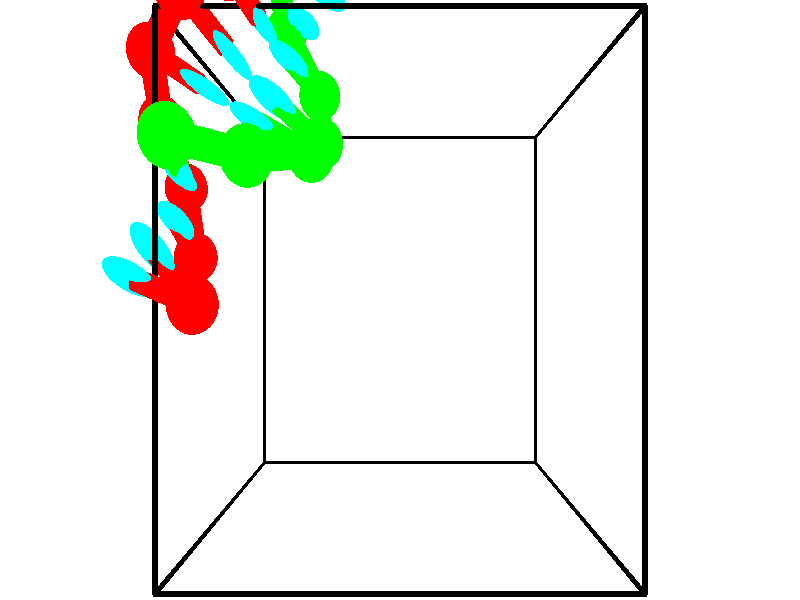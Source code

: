 // switches for output
#declare DRAW_BASES = 1; // possible values are 0, 1; only relevant for DNA ribbons
#declare DRAW_BASES_TYPE = 3; // possible values are 1, 2, 3; only relevant for DNA ribbons
#declare DRAW_FOG = 0; // set to 1 to enable fog

#include "colors.inc"

#include "transforms.inc"
background { rgb <1, 1, 1>}

#default {
   normal{
       ripples 0.25
       frequency 0.20
       turbulence 0.2
       lambda 5
   }
	finish {
		phong 0.1
		phong_size 40.
	}
}

// original window dimensions: 1024x640


// camera settings

camera {
	sky <-0, 1, 0>
	up <-0, 1, 0>
	right 1.6 * <1, 0, 0>
	location <2.5, 2.5, 11.1562>
	look_at <2.5, 2.5, 2.5>
	direction <0, 0, -8.6562>
	angle 67.0682
}


# declare cpy_camera_pos = <2.5, 2.5, 11.1562>;
# if (DRAW_FOG = 1)
fog {
	fog_type 2
	up vnormalize(cpy_camera_pos)
	color rgbt<1,1,1,0.3>
	distance 1e-5
	fog_alt 3e-3
	fog_offset 4
}
# end


// LIGHTS

# declare lum = 6;
global_settings {
	ambient_light rgb lum * <0.05, 0.05, 0.05>
	max_trace_level 15
}# declare cpy_direct_light_amount = 0.25;
light_source
{	1000 * <-1, -1, 1>,
	rgb lum * cpy_direct_light_amount
	parallel
}

light_source
{	1000 * <1, 1, -1>,
	rgb lum * cpy_direct_light_amount
	parallel
}

// strand 0

// nucleotide -1

// particle -1
sphere {
	<0.429002, 2.460351, 5.128552> 0.250000
	pigment { color rgbt <1,0,0,0> }
	no_shadow
}
cylinder {
	<0.053417, 2.594023, 5.095881>,  <-0.171934, 2.674226, 5.076278>, 0.100000
	pigment { color rgbt <1,0,0,0> }
	no_shadow
}
cylinder {
	<0.053417, 2.594023, 5.095881>,  <0.429002, 2.460351, 5.128552>, 0.100000
	pigment { color rgbt <1,0,0,0> }
	no_shadow
}

// particle -1
sphere {
	<0.053417, 2.594023, 5.095881> 0.100000
	pigment { color rgbt <1,0,0,0> }
	no_shadow
}
sphere {
	0, 1
	scale<0.080000,0.200000,0.300000>
	matrix <0.308907, 0.714529, -0.627713,
		-0.151408, -0.614631, -0.774148,
		-0.938963, 0.334181, -0.081678,
		-0.228272, 2.694277, 5.071377>
	pigment { color rgbt <0,1,1,0> }
	no_shadow
}
cylinder {
	<0.165233, 2.457410, 4.367296>,  <0.429003, 2.460351, 5.128552>, 0.130000
	pigment { color rgbt <1,0,0,0> }
	no_shadow
}

// nucleotide -1

// particle -1
sphere {
	<0.165233, 2.457410, 4.367296> 0.250000
	pigment { color rgbt <1,0,0,0> }
	no_shadow
}
cylinder {
	<0.005057, 2.738388, 4.602657>,  <-0.091048, 2.906975, 4.743874>, 0.100000
	pigment { color rgbt <1,0,0,0> }
	no_shadow
}
cylinder {
	<0.005057, 2.738388, 4.602657>,  <0.165233, 2.457410, 4.367296>, 0.100000
	pigment { color rgbt <1,0,0,0> }
	no_shadow
}

// particle -1
sphere {
	<0.005057, 2.738388, 4.602657> 0.100000
	pigment { color rgbt <1,0,0,0> }
	no_shadow
}
sphere {
	0, 1
	scale<0.080000,0.200000,0.300000>
	matrix <0.304989, 0.707695, -0.637298,
		-0.864078, -0.075741, -0.497627,
		-0.400438, 0.702446, 0.588404,
		-0.115074, 2.949122, 4.779179>
	pigment { color rgbt <0,1,1,0> }
	no_shadow
}
cylinder {
	<0.035377, 2.929873, 3.862662>,  <0.165233, 2.457410, 4.367296>, 0.130000
	pigment { color rgbt <1,0,0,0> }
	no_shadow
}

// nucleotide -1

// particle -1
sphere {
	<0.035377, 2.929873, 3.862662> 0.250000
	pigment { color rgbt <1,0,0,0> }
	no_shadow
}
cylinder {
	<0.031601, 3.099195, 4.225037>,  <0.029335, 3.200789, 4.442461>, 0.100000
	pigment { color rgbt <1,0,0,0> }
	no_shadow
}
cylinder {
	<0.031601, 3.099195, 4.225037>,  <0.035377, 2.929873, 3.862662>, 0.100000
	pigment { color rgbt <1,0,0,0> }
	no_shadow
}

// particle -1
sphere {
	<0.031601, 3.099195, 4.225037> 0.100000
	pigment { color rgbt <1,0,0,0> }
	no_shadow
}
sphere {
	0, 1
	scale<0.080000,0.200000,0.300000>
	matrix <0.360807, 0.846387, -0.391722,
		-0.932593, 0.323171, -0.160722,
		-0.009440, 0.423307, 0.905937,
		0.028769, 3.226187, 4.496818>
	pigment { color rgbt <0,1,1,0> }
	no_shadow
}
cylinder {
	<-0.125230, 3.645668, 3.734236>,  <0.035377, 2.929873, 3.862662>, 0.130000
	pigment { color rgbt <1,0,0,0> }
	no_shadow
}

// nucleotide -1

// particle -1
sphere {
	<-0.125230, 3.645668, 3.734236> 0.250000
	pigment { color rgbt <1,0,0,0> }
	no_shadow
}
cylinder {
	<-0.025058, 3.649982, 4.121466>,  <0.035045, 3.652571, 4.353804>, 0.100000
	pigment { color rgbt <1,0,0,0> }
	no_shadow
}
cylinder {
	<-0.025058, 3.649982, 4.121466>,  <-0.125230, 3.645668, 3.734236>, 0.100000
	pigment { color rgbt <1,0,0,0> }
	no_shadow
}

// particle -1
sphere {
	<-0.025058, 3.649982, 4.121466> 0.100000
	pigment { color rgbt <1,0,0,0> }
	no_shadow
}
sphere {
	0, 1
	scale<0.080000,0.200000,0.300000>
	matrix <0.505090, 0.851612, -0.140150,
		-0.825936, 0.524062, 0.207820,
		0.250429, 0.010787, 0.968075,
		0.050071, 3.653219, 4.411888>
	pigment { color rgbt <0,1,1,0> }
	no_shadow
}
cylinder {
	<-0.298367, 4.251706, 4.071476>,  <-0.125230, 3.645668, 3.734236>, 0.130000
	pigment { color rgbt <1,0,0,0> }
	no_shadow
}

// nucleotide -1

// particle -1
sphere {
	<-0.298367, 4.251706, 4.071476> 0.250000
	pigment { color rgbt <1,0,0,0> }
	no_shadow
}
cylinder {
	<-0.005923, 4.115335, 4.307865>,  <0.169543, 4.033514, 4.449699>, 0.100000
	pigment { color rgbt <1,0,0,0> }
	no_shadow
}
cylinder {
	<-0.005923, 4.115335, 4.307865>,  <-0.298367, 4.251706, 4.071476>, 0.100000
	pigment { color rgbt <1,0,0,0> }
	no_shadow
}

// particle -1
sphere {
	<-0.005923, 4.115335, 4.307865> 0.100000
	pigment { color rgbt <1,0,0,0> }
	no_shadow
}
sphere {
	0, 1
	scale<0.080000,0.200000,0.300000>
	matrix <0.381727, 0.922336, 0.059840,
		-0.565477, 0.181841, 0.804468,
		0.731109, -0.340925, 0.590974,
		0.213409, 4.013058, 4.485157>
	pigment { color rgbt <0,1,1,0> }
	no_shadow
}
cylinder {
	<-0.231964, 4.775690, 4.537434>,  <-0.298367, 4.251706, 4.071476>, 0.130000
	pigment { color rgbt <1,0,0,0> }
	no_shadow
}

// nucleotide -1

// particle -1
sphere {
	<-0.231964, 4.775690, 4.537434> 0.250000
	pigment { color rgbt <1,0,0,0> }
	no_shadow
}
cylinder {
	<0.113806, 4.576824, 4.567360>,  <0.321268, 4.457505, 4.585316>, 0.100000
	pigment { color rgbt <1,0,0,0> }
	no_shadow
}
cylinder {
	<0.113806, 4.576824, 4.567360>,  <-0.231964, 4.775690, 4.537434>, 0.100000
	pigment { color rgbt <1,0,0,0> }
	no_shadow
}

// particle -1
sphere {
	<0.113806, 4.576824, 4.567360> 0.100000
	pigment { color rgbt <1,0,0,0> }
	no_shadow
}
sphere {
	0, 1
	scale<0.080000,0.200000,0.300000>
	matrix <0.493532, 0.867491, 0.062330,
		-0.095891, -0.016955, 0.995248,
		0.864426, -0.497163, 0.074816,
		0.373133, 4.427675, 4.589805>
	pigment { color rgbt <0,1,1,0> }
	no_shadow
}
cylinder {
	<0.267740, 5.127807, 5.050434>,  <-0.231964, 4.775690, 4.537434>, 0.130000
	pigment { color rgbt <1,0,0,0> }
	no_shadow
}

// nucleotide -1

// particle -1
sphere {
	<0.267740, 5.127807, 5.050434> 0.250000
	pigment { color rgbt <1,0,0,0> }
	no_shadow
}
cylinder {
	<0.510812, 4.882326, 4.848803>,  <0.656655, 4.735038, 4.727824>, 0.100000
	pigment { color rgbt <1,0,0,0> }
	no_shadow
}
cylinder {
	<0.510812, 4.882326, 4.848803>,  <0.267740, 5.127807, 5.050434>, 0.100000
	pigment { color rgbt <1,0,0,0> }
	no_shadow
}

// particle -1
sphere {
	<0.510812, 4.882326, 4.848803> 0.100000
	pigment { color rgbt <1,0,0,0> }
	no_shadow
}
sphere {
	0, 1
	scale<0.080000,0.200000,0.300000>
	matrix <0.720392, 0.693132, 0.024583,
		0.334306, -0.378072, 0.863308,
		0.607680, -0.613702, -0.504078,
		0.693116, 4.698215, 4.697579>
	pigment { color rgbt <0,1,1,0> }
	no_shadow
}
cylinder {
	<0.846955, 5.142072, 5.408581>,  <0.267740, 5.127807, 5.050434>, 0.130000
	pigment { color rgbt <1,0,0,0> }
	no_shadow
}

// nucleotide -1

// particle -1
sphere {
	<0.846955, 5.142072, 5.408581> 0.250000
	pigment { color rgbt <1,0,0,0> }
	no_shadow
}
cylinder {
	<0.942096, 5.044359, 5.032549>,  <0.999180, 4.985732, 4.806930>, 0.100000
	pigment { color rgbt <1,0,0,0> }
	no_shadow
}
cylinder {
	<0.942096, 5.044359, 5.032549>,  <0.846955, 5.142072, 5.408581>, 0.100000
	pigment { color rgbt <1,0,0,0> }
	no_shadow
}

// particle -1
sphere {
	<0.942096, 5.044359, 5.032549> 0.100000
	pigment { color rgbt <1,0,0,0> }
	no_shadow
}
sphere {
	0, 1
	scale<0.080000,0.200000,0.300000>
	matrix <0.704305, 0.709870, -0.006264,
		0.668866, -0.660614, 0.340893,
		0.237852, -0.244282, -0.940081,
		1.013451, 4.971075, 4.750525>
	pigment { color rgbt <0,1,1,0> }
	no_shadow
}
// strand 1

// nucleotide -1

// particle -1
sphere {
	<1.537259, 6.181331, 4.694798> 0.250000
	pigment { color rgbt <0,1,0,0> }
	no_shadow
}
cylinder {
	<1.740391, 5.946231, 4.442874>,  <1.862270, 5.805171, 4.291719>, 0.100000
	pigment { color rgbt <0,1,0,0> }
	no_shadow
}
cylinder {
	<1.740391, 5.946231, 4.442874>,  <1.537259, 6.181331, 4.694798>, 0.100000
	pigment { color rgbt <0,1,0,0> }
	no_shadow
}

// particle -1
sphere {
	<1.740391, 5.946231, 4.442874> 0.100000
	pigment { color rgbt <0,1,0,0> }
	no_shadow
}
sphere {
	0, 1
	scale<0.080000,0.200000,0.300000>
	matrix <-0.670277, -0.728842, 0.139709,
		-0.541145, 0.351199, -0.764082,
		0.507829, -0.587750, -0.629810,
		1.892739, 5.769906, 4.253931>
	pigment { color rgbt <0,1,1,0> }
	no_shadow
}
cylinder {
	<1.042863, 5.794658, 4.131596>,  <1.537259, 6.181331, 4.694798>, 0.130000
	pigment { color rgbt <0,1,0,0> }
	no_shadow
}

// nucleotide -1

// particle -1
sphere {
	<1.042863, 5.794658, 4.131596> 0.250000
	pigment { color rgbt <0,1,0,0> }
	no_shadow
}
cylinder {
	<1.378891, 5.590163, 4.204171>,  <1.580508, 5.467466, 4.247716>, 0.100000
	pigment { color rgbt <0,1,0,0> }
	no_shadow
}
cylinder {
	<1.378891, 5.590163, 4.204171>,  <1.042863, 5.794658, 4.131596>, 0.100000
	pigment { color rgbt <0,1,0,0> }
	no_shadow
}

// particle -1
sphere {
	<1.378891, 5.590163, 4.204171> 0.100000
	pigment { color rgbt <0,1,0,0> }
	no_shadow
}
sphere {
	0, 1
	scale<0.080000,0.200000,0.300000>
	matrix <-0.540374, -0.818049, 0.196955,
		0.047735, -0.263500, -0.963477,
		0.840070, -0.511237, 0.181438,
		1.630912, 5.436792, 4.258603>
	pigment { color rgbt <0,1,1,0> }
	no_shadow
}
cylinder {
	<1.081346, 5.305073, 3.574013>,  <1.042863, 5.794658, 4.131596>, 0.130000
	pigment { color rgbt <0,1,0,0> }
	no_shadow
}

// nucleotide -1

// particle -1
sphere {
	<1.081346, 5.305073, 3.574013> 0.250000
	pigment { color rgbt <0,1,0,0> }
	no_shadow
}
cylinder {
	<1.254673, 5.222543, 3.924935>,  <1.358669, 5.173025, 4.135489>, 0.100000
	pigment { color rgbt <0,1,0,0> }
	no_shadow
}
cylinder {
	<1.254673, 5.222543, 3.924935>,  <1.081346, 5.305073, 3.574013>, 0.100000
	pigment { color rgbt <0,1,0,0> }
	no_shadow
}

// particle -1
sphere {
	<1.254673, 5.222543, 3.924935> 0.100000
	pigment { color rgbt <0,1,0,0> }
	no_shadow
}
sphere {
	0, 1
	scale<0.080000,0.200000,0.300000>
	matrix <-0.568870, -0.817632, 0.088685,
		0.699016, -0.537502, -0.471666,
		0.433318, -0.206324, 0.877306,
		1.384668, 5.160645, 4.188127>
	pigment { color rgbt <0,1,1,0> }
	no_shadow
}
cylinder {
	<1.507339, 4.602011, 3.685831>,  <1.081346, 5.305073, 3.574013>, 0.130000
	pigment { color rgbt <0,1,0,0> }
	no_shadow
}

// nucleotide -1

// particle -1
sphere {
	<1.507339, 4.602011, 3.685831> 0.250000
	pigment { color rgbt <0,1,0,0> }
	no_shadow
}
cylinder {
	<1.354980, 4.702283, 4.041825>,  <1.263565, 4.762446, 4.255422>, 0.100000
	pigment { color rgbt <0,1,0,0> }
	no_shadow
}
cylinder {
	<1.354980, 4.702283, 4.041825>,  <1.507339, 4.602011, 3.685831>, 0.100000
	pigment { color rgbt <0,1,0,0> }
	no_shadow
}

// particle -1
sphere {
	<1.354980, 4.702283, 4.041825> 0.100000
	pigment { color rgbt <0,1,0,0> }
	no_shadow
}
sphere {
	0, 1
	scale<0.080000,0.200000,0.300000>
	matrix <-0.389947, -0.916309, 0.091204,
		0.838367, -0.312308, 0.446772,
		-0.380897, 0.250680, 0.889987,
		1.240711, 4.777487, 4.308821>
	pigment { color rgbt <0,1,1,0> }
	no_shadow
}
cylinder {
	<1.582850, 4.020232, 4.096817>,  <1.507339, 4.602011, 3.685831>, 0.130000
	pigment { color rgbt <0,1,0,0> }
	no_shadow
}

// nucleotide -1

// particle -1
sphere {
	<1.582850, 4.020232, 4.096817> 0.250000
	pigment { color rgbt <0,1,0,0> }
	no_shadow
}
cylinder {
	<1.298248, 4.218700, 4.295844>,  <1.127487, 4.337782, 4.415260>, 0.100000
	pigment { color rgbt <0,1,0,0> }
	no_shadow
}
cylinder {
	<1.298248, 4.218700, 4.295844>,  <1.582850, 4.020232, 4.096817>, 0.100000
	pigment { color rgbt <0,1,0,0> }
	no_shadow
}

// particle -1
sphere {
	<1.298248, 4.218700, 4.295844> 0.100000
	pigment { color rgbt <0,1,0,0> }
	no_shadow
}
sphere {
	0, 1
	scale<0.080000,0.200000,0.300000>
	matrix <-0.334945, -0.861958, 0.380579,
		0.617716, 0.104126, 0.779477,
		-0.711504, 0.496172, 0.497569,
		1.084797, 4.367552, 4.445115>
	pigment { color rgbt <0,1,1,0> }
	no_shadow
}
cylinder {
	<1.566332, 3.778051, 4.822572>,  <1.582850, 4.020232, 4.096817>, 0.130000
	pigment { color rgbt <0,1,0,0> }
	no_shadow
}

// nucleotide -1

// particle -1
sphere {
	<1.566332, 3.778051, 4.822572> 0.250000
	pigment { color rgbt <0,1,0,0> }
	no_shadow
}
cylinder {
	<1.213264, 3.957792, 4.767467>,  <1.001424, 4.065637, 4.734403>, 0.100000
	pigment { color rgbt <0,1,0,0> }
	no_shadow
}
cylinder {
	<1.213264, 3.957792, 4.767467>,  <1.566332, 3.778051, 4.822572>, 0.100000
	pigment { color rgbt <0,1,0,0> }
	no_shadow
}

// particle -1
sphere {
	<1.213264, 3.957792, 4.767467> 0.100000
	pigment { color rgbt <0,1,0,0> }
	no_shadow
}
sphere {
	0, 1
	scale<0.080000,0.200000,0.300000>
	matrix <-0.468474, -0.864739, 0.180995,
		-0.037799, 0.224297, 0.973787,
		-0.882668, 0.449352, -0.137764,
		0.948464, 4.092598, 4.726137>
	pigment { color rgbt <0,1,1,0> }
	no_shadow
}
cylinder {
	<1.047600, 3.639009, 5.436646>,  <1.566332, 3.778051, 4.822572>, 0.130000
	pigment { color rgbt <0,1,0,0> }
	no_shadow
}

// nucleotide -1

// particle -1
sphere {
	<1.047600, 3.639009, 5.436646> 0.250000
	pigment { color rgbt <0,1,0,0> }
	no_shadow
}
cylinder {
	<0.818733, 3.749488, 5.127753>,  <0.681413, 3.815775, 4.942418>, 0.100000
	pigment { color rgbt <0,1,0,0> }
	no_shadow
}
cylinder {
	<0.818733, 3.749488, 5.127753>,  <1.047600, 3.639009, 5.436646>, 0.100000
	pigment { color rgbt <0,1,0,0> }
	no_shadow
}

// particle -1
sphere {
	<0.818733, 3.749488, 5.127753> 0.100000
	pigment { color rgbt <0,1,0,0> }
	no_shadow
}
sphere {
	0, 1
	scale<0.080000,0.200000,0.300000>
	matrix <-0.582800, -0.799412, 0.145893,
		-0.577036, 0.533532, 0.618364,
		-0.572166, 0.276197, -0.772232,
		0.647083, 3.832347, 4.896084>
	pigment { color rgbt <0,1,1,0> }
	no_shadow
}
cylinder {
	<0.407979, 3.731842, 5.733309>,  <1.047600, 3.639009, 5.436646>, 0.130000
	pigment { color rgbt <0,1,0,0> }
	no_shadow
}

// nucleotide -1

// particle -1
sphere {
	<0.407979, 3.731842, 5.733309> 0.250000
	pigment { color rgbt <0,1,0,0> }
	no_shadow
}
cylinder {
	<0.329418, 3.659556, 5.347818>,  <0.282282, 3.616185, 5.116524>, 0.100000
	pigment { color rgbt <0,1,0,0> }
	no_shadow
}
cylinder {
	<0.329418, 3.659556, 5.347818>,  <0.407979, 3.731842, 5.733309>, 0.100000
	pigment { color rgbt <0,1,0,0> }
	no_shadow
}

// particle -1
sphere {
	<0.329418, 3.659556, 5.347818> 0.100000
	pigment { color rgbt <0,1,0,0> }
	no_shadow
}
sphere {
	0, 1
	scale<0.080000,0.200000,0.300000>
	matrix <-0.687820, -0.675086, 0.266763,
		-0.698806, 0.715263, 0.008290,
		-0.196402, -0.180714, -0.963727,
		0.270498, 3.605342, 5.058701>
	pigment { color rgbt <0,1,1,0> }
	no_shadow
}
// box output
cylinder {
	<0.000000, 0.000000, 0.000000>,  <5.000000, 0.000000, 0.000000>, 0.025000
	pigment { color rgbt <0,0,0,0> }
	no_shadow
}
cylinder {
	<0.000000, 0.000000, 0.000000>,  <0.000000, 5.000000, 0.000000>, 0.025000
	pigment { color rgbt <0,0,0,0> }
	no_shadow
}
cylinder {
	<0.000000, 0.000000, 0.000000>,  <0.000000, 0.000000, 5.000000>, 0.025000
	pigment { color rgbt <0,0,0,0> }
	no_shadow
}
cylinder {
	<5.000000, 5.000000, 5.000000>,  <0.000000, 5.000000, 5.000000>, 0.025000
	pigment { color rgbt <0,0,0,0> }
	no_shadow
}
cylinder {
	<5.000000, 5.000000, 5.000000>,  <5.000000, 0.000000, 5.000000>, 0.025000
	pigment { color rgbt <0,0,0,0> }
	no_shadow
}
cylinder {
	<5.000000, 5.000000, 5.000000>,  <5.000000, 5.000000, 0.000000>, 0.025000
	pigment { color rgbt <0,0,0,0> }
	no_shadow
}
cylinder {
	<0.000000, 0.000000, 5.000000>,  <0.000000, 5.000000, 5.000000>, 0.025000
	pigment { color rgbt <0,0,0,0> }
	no_shadow
}
cylinder {
	<0.000000, 0.000000, 5.000000>,  <5.000000, 0.000000, 5.000000>, 0.025000
	pigment { color rgbt <0,0,0,0> }
	no_shadow
}
cylinder {
	<5.000000, 5.000000, 0.000000>,  <0.000000, 5.000000, 0.000000>, 0.025000
	pigment { color rgbt <0,0,0,0> }
	no_shadow
}
cylinder {
	<5.000000, 5.000000, 0.000000>,  <5.000000, 0.000000, 0.000000>, 0.025000
	pigment { color rgbt <0,0,0,0> }
	no_shadow
}
cylinder {
	<5.000000, 0.000000, 5.000000>,  <5.000000, 0.000000, 0.000000>, 0.025000
	pigment { color rgbt <0,0,0,0> }
	no_shadow
}
cylinder {
	<0.000000, 5.000000, 0.000000>,  <0.000000, 5.000000, 5.000000>, 0.025000
	pigment { color rgbt <0,0,0,0> }
	no_shadow
}
// end of box output
